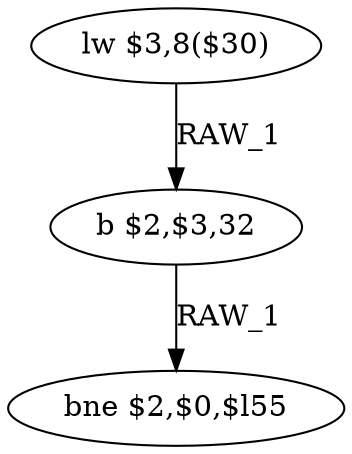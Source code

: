 digraph G1 {
node [shape = ellipse];
i0 [label = "lw $3,8($30)"] ;
i0 ->  i1 [label= "RAW_1"];
i1 [label = "b $2,$3,32"] ;
i1 ->  i2 [label= "RAW_1"];
i2 [label = "bne $2,$0,$l55"] ;
}
